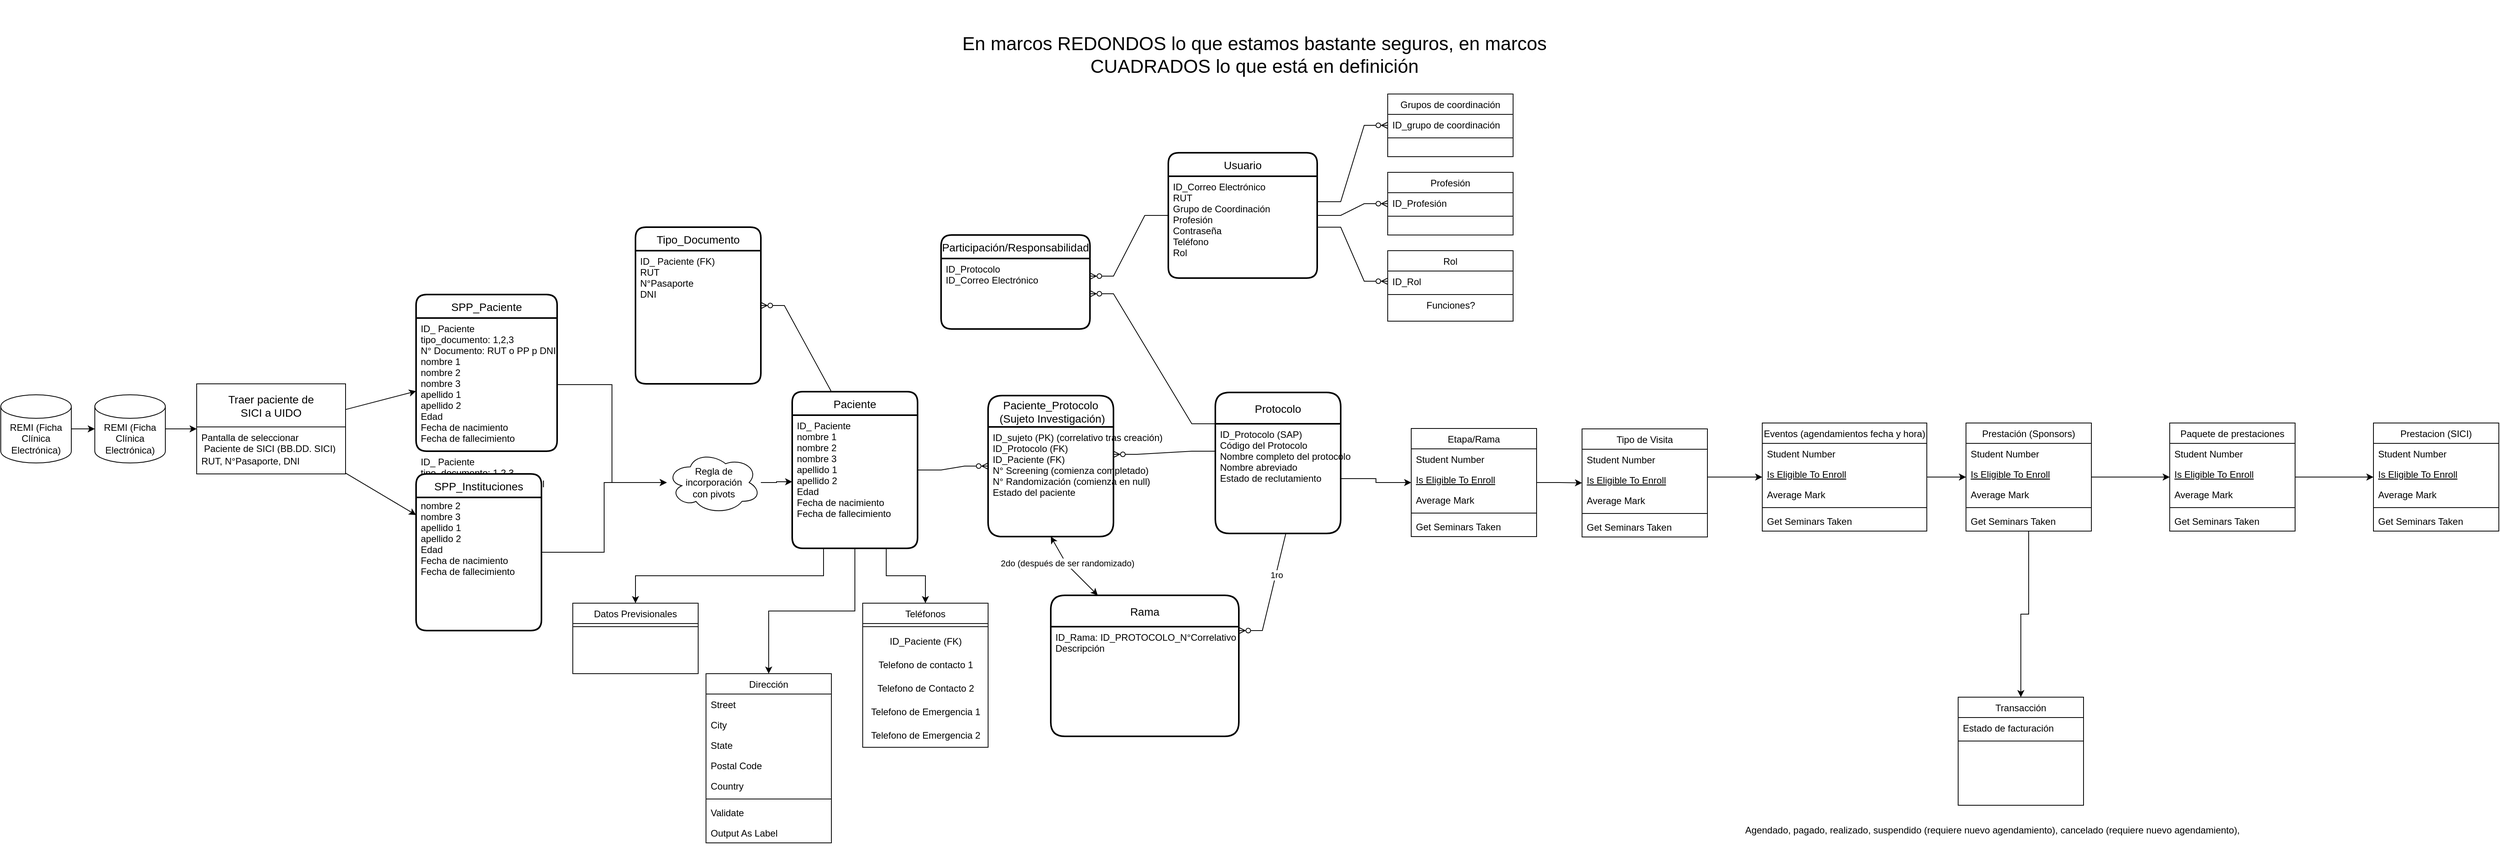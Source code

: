 <mxfile version="20.4.0" type="github">
  <diagram id="C5RBs43oDa-KdzZeNtuy" name="Modelo de datos">
    <mxGraphModel dx="2543" dy="1546" grid="1" gridSize="10" guides="1" tooltips="1" connect="1" arrows="1" fold="1" page="1" pageScale="1" pageWidth="827" pageHeight="1169" math="0" shadow="0">
      <root>
        <mxCell id="WIyWlLk6GJQsqaUBKTNV-0" />
        <mxCell id="WIyWlLk6GJQsqaUBKTNV-1" parent="WIyWlLk6GJQsqaUBKTNV-0" />
        <mxCell id="o2q1ifa4VH7G2egXARDQ-42" style="edgeStyle=orthogonalEdgeStyle;rounded=0;orthogonalLoop=1;jettySize=auto;html=1;exitX=1;exitY=0.5;exitDx=0;exitDy=0;" parent="WIyWlLk6GJQsqaUBKTNV-1" source="6zTSTTlQzJXJBrJj9n_g-30" target="z5YawjzfUHT3OrqKKdno-17" edge="1">
          <mxGeometry relative="1" as="geometry">
            <mxPoint x="850.0" y="588" as="sourcePoint" />
          </mxGeometry>
        </mxCell>
        <mxCell id="o2q1ifa4VH7G2egXARDQ-59" value="" style="edgeStyle=orthogonalEdgeStyle;rounded=0;orthogonalLoop=1;jettySize=auto;html=1;" parent="WIyWlLk6GJQsqaUBKTNV-1" source="zkfFHV4jXpPFQw0GAbJ--6" target="z5YawjzfUHT3OrqKKdno-11" edge="1">
          <mxGeometry relative="1" as="geometry" />
        </mxCell>
        <mxCell id="zkfFHV4jXpPFQw0GAbJ--6" value="Paquete de prestaciones" style="swimlane;fontStyle=0;align=center;verticalAlign=top;childLayout=stackLayout;horizontal=1;startSize=26;horizontalStack=0;resizeParent=1;resizeLast=0;collapsible=1;marginBottom=0;rounded=0;shadow=0;strokeWidth=1;" parent="WIyWlLk6GJQsqaUBKTNV-1" vertex="1">
          <mxGeometry x="1648" y="530" width="160" height="138" as="geometry">
            <mxRectangle x="130" y="380" width="160" height="26" as="alternateBounds" />
          </mxGeometry>
        </mxCell>
        <mxCell id="zkfFHV4jXpPFQw0GAbJ--7" value="Student Number" style="text;align=left;verticalAlign=top;spacingLeft=4;spacingRight=4;overflow=hidden;rotatable=0;points=[[0,0.5],[1,0.5]];portConstraint=eastwest;" parent="zkfFHV4jXpPFQw0GAbJ--6" vertex="1">
          <mxGeometry y="26" width="160" height="26" as="geometry" />
        </mxCell>
        <mxCell id="zkfFHV4jXpPFQw0GAbJ--10" value="Is Eligible To Enroll" style="text;align=left;verticalAlign=top;spacingLeft=4;spacingRight=4;overflow=hidden;rotatable=0;points=[[0,0.5],[1,0.5]];portConstraint=eastwest;fontStyle=4" parent="zkfFHV4jXpPFQw0GAbJ--6" vertex="1">
          <mxGeometry y="52" width="160" height="26" as="geometry" />
        </mxCell>
        <mxCell id="zkfFHV4jXpPFQw0GAbJ--8" value="Average Mark" style="text;align=left;verticalAlign=top;spacingLeft=4;spacingRight=4;overflow=hidden;rotatable=0;points=[[0,0.5],[1,0.5]];portConstraint=eastwest;rounded=0;shadow=0;html=0;" parent="zkfFHV4jXpPFQw0GAbJ--6" vertex="1">
          <mxGeometry y="78" width="160" height="26" as="geometry" />
        </mxCell>
        <mxCell id="zkfFHV4jXpPFQw0GAbJ--9" value="" style="line;html=1;strokeWidth=1;align=left;verticalAlign=middle;spacingTop=-1;spacingLeft=3;spacingRight=3;rotatable=0;labelPosition=right;points=[];portConstraint=eastwest;" parent="zkfFHV4jXpPFQw0GAbJ--6" vertex="1">
          <mxGeometry y="104" width="160" height="8" as="geometry" />
        </mxCell>
        <mxCell id="zkfFHV4jXpPFQw0GAbJ--11" value="Get Seminars Taken" style="text;align=left;verticalAlign=top;spacingLeft=4;spacingRight=4;overflow=hidden;rotatable=0;points=[[0,0.5],[1,0.5]];portConstraint=eastwest;" parent="zkfFHV4jXpPFQw0GAbJ--6" vertex="1">
          <mxGeometry y="112" width="160" height="26" as="geometry" />
        </mxCell>
        <mxCell id="zkfFHV4jXpPFQw0GAbJ--17" value="Dirección" style="swimlane;fontStyle=0;align=center;verticalAlign=top;childLayout=stackLayout;horizontal=1;startSize=26;horizontalStack=0;resizeParent=1;resizeLast=0;collapsible=1;marginBottom=0;rounded=0;shadow=0;strokeWidth=1;" parent="WIyWlLk6GJQsqaUBKTNV-1" vertex="1">
          <mxGeometry x="-220" y="850" width="160" height="216" as="geometry">
            <mxRectangle x="550" y="140" width="160" height="26" as="alternateBounds" />
          </mxGeometry>
        </mxCell>
        <mxCell id="zkfFHV4jXpPFQw0GAbJ--18" value="Street" style="text;align=left;verticalAlign=top;spacingLeft=4;spacingRight=4;overflow=hidden;rotatable=0;points=[[0,0.5],[1,0.5]];portConstraint=eastwest;" parent="zkfFHV4jXpPFQw0GAbJ--17" vertex="1">
          <mxGeometry y="26" width="160" height="26" as="geometry" />
        </mxCell>
        <mxCell id="zkfFHV4jXpPFQw0GAbJ--19" value="City" style="text;align=left;verticalAlign=top;spacingLeft=4;spacingRight=4;overflow=hidden;rotatable=0;points=[[0,0.5],[1,0.5]];portConstraint=eastwest;rounded=0;shadow=0;html=0;" parent="zkfFHV4jXpPFQw0GAbJ--17" vertex="1">
          <mxGeometry y="52" width="160" height="26" as="geometry" />
        </mxCell>
        <mxCell id="zkfFHV4jXpPFQw0GAbJ--20" value="State" style="text;align=left;verticalAlign=top;spacingLeft=4;spacingRight=4;overflow=hidden;rotatable=0;points=[[0,0.5],[1,0.5]];portConstraint=eastwest;rounded=0;shadow=0;html=0;" parent="zkfFHV4jXpPFQw0GAbJ--17" vertex="1">
          <mxGeometry y="78" width="160" height="26" as="geometry" />
        </mxCell>
        <mxCell id="zkfFHV4jXpPFQw0GAbJ--21" value="Postal Code" style="text;align=left;verticalAlign=top;spacingLeft=4;spacingRight=4;overflow=hidden;rotatable=0;points=[[0,0.5],[1,0.5]];portConstraint=eastwest;rounded=0;shadow=0;html=0;" parent="zkfFHV4jXpPFQw0GAbJ--17" vertex="1">
          <mxGeometry y="104" width="160" height="26" as="geometry" />
        </mxCell>
        <mxCell id="zkfFHV4jXpPFQw0GAbJ--22" value="Country" style="text;align=left;verticalAlign=top;spacingLeft=4;spacingRight=4;overflow=hidden;rotatable=0;points=[[0,0.5],[1,0.5]];portConstraint=eastwest;rounded=0;shadow=0;html=0;" parent="zkfFHV4jXpPFQw0GAbJ--17" vertex="1">
          <mxGeometry y="130" width="160" height="26" as="geometry" />
        </mxCell>
        <mxCell id="zkfFHV4jXpPFQw0GAbJ--23" value="" style="line;html=1;strokeWidth=1;align=left;verticalAlign=middle;spacingTop=-1;spacingLeft=3;spacingRight=3;rotatable=0;labelPosition=right;points=[];portConstraint=eastwest;" parent="zkfFHV4jXpPFQw0GAbJ--17" vertex="1">
          <mxGeometry y="156" width="160" height="8" as="geometry" />
        </mxCell>
        <mxCell id="zkfFHV4jXpPFQw0GAbJ--24" value="Validate" style="text;align=left;verticalAlign=top;spacingLeft=4;spacingRight=4;overflow=hidden;rotatable=0;points=[[0,0.5],[1,0.5]];portConstraint=eastwest;" parent="zkfFHV4jXpPFQw0GAbJ--17" vertex="1">
          <mxGeometry y="164" width="160" height="26" as="geometry" />
        </mxCell>
        <mxCell id="zkfFHV4jXpPFQw0GAbJ--25" value="Output As Label" style="text;align=left;verticalAlign=top;spacingLeft=4;spacingRight=4;overflow=hidden;rotatable=0;points=[[0,0.5],[1,0.5]];portConstraint=eastwest;" parent="zkfFHV4jXpPFQw0GAbJ--17" vertex="1">
          <mxGeometry y="190" width="160" height="26" as="geometry" />
        </mxCell>
        <mxCell id="z5YawjzfUHT3OrqKKdno-11" value="Prestacion (SICI)" style="swimlane;fontStyle=0;align=center;verticalAlign=top;childLayout=stackLayout;horizontal=1;startSize=26;horizontalStack=0;resizeParent=1;resizeLast=0;collapsible=1;marginBottom=0;rounded=0;shadow=0;strokeWidth=1;" parent="WIyWlLk6GJQsqaUBKTNV-1" vertex="1">
          <mxGeometry x="1908" y="530" width="160" height="138" as="geometry">
            <mxRectangle x="130" y="380" width="160" height="26" as="alternateBounds" />
          </mxGeometry>
        </mxCell>
        <mxCell id="z5YawjzfUHT3OrqKKdno-12" value="Student Number" style="text;align=left;verticalAlign=top;spacingLeft=4;spacingRight=4;overflow=hidden;rotatable=0;points=[[0,0.5],[1,0.5]];portConstraint=eastwest;" parent="z5YawjzfUHT3OrqKKdno-11" vertex="1">
          <mxGeometry y="26" width="160" height="26" as="geometry" />
        </mxCell>
        <mxCell id="z5YawjzfUHT3OrqKKdno-13" value="Is Eligible To Enroll" style="text;align=left;verticalAlign=top;spacingLeft=4;spacingRight=4;overflow=hidden;rotatable=0;points=[[0,0.5],[1,0.5]];portConstraint=eastwest;fontStyle=4" parent="z5YawjzfUHT3OrqKKdno-11" vertex="1">
          <mxGeometry y="52" width="160" height="26" as="geometry" />
        </mxCell>
        <mxCell id="z5YawjzfUHT3OrqKKdno-14" value="Average Mark" style="text;align=left;verticalAlign=top;spacingLeft=4;spacingRight=4;overflow=hidden;rotatable=0;points=[[0,0.5],[1,0.5]];portConstraint=eastwest;rounded=0;shadow=0;html=0;" parent="z5YawjzfUHT3OrqKKdno-11" vertex="1">
          <mxGeometry y="78" width="160" height="26" as="geometry" />
        </mxCell>
        <mxCell id="z5YawjzfUHT3OrqKKdno-15" value="" style="line;html=1;strokeWidth=1;align=left;verticalAlign=middle;spacingTop=-1;spacingLeft=3;spacingRight=3;rotatable=0;labelPosition=right;points=[];portConstraint=eastwest;" parent="z5YawjzfUHT3OrqKKdno-11" vertex="1">
          <mxGeometry y="104" width="160" height="8" as="geometry" />
        </mxCell>
        <mxCell id="z5YawjzfUHT3OrqKKdno-16" value="Get Seminars Taken" style="text;align=left;verticalAlign=top;spacingLeft=4;spacingRight=4;overflow=hidden;rotatable=0;points=[[0,0.5],[1,0.5]];portConstraint=eastwest;" parent="z5YawjzfUHT3OrqKKdno-11" vertex="1">
          <mxGeometry y="112" width="160" height="26" as="geometry" />
        </mxCell>
        <mxCell id="o2q1ifa4VH7G2egXARDQ-8" value="" style="edgeStyle=orthogonalEdgeStyle;rounded=0;orthogonalLoop=1;jettySize=auto;html=1;" parent="WIyWlLk6GJQsqaUBKTNV-1" source="z5YawjzfUHT3OrqKKdno-17" target="o2q1ifa4VH7G2egXARDQ-2" edge="1">
          <mxGeometry relative="1" as="geometry" />
        </mxCell>
        <mxCell id="z5YawjzfUHT3OrqKKdno-17" value="Etapa/Rama" style="swimlane;fontStyle=0;align=center;verticalAlign=top;childLayout=stackLayout;horizontal=1;startSize=26;horizontalStack=0;resizeParent=1;resizeLast=0;collapsible=1;marginBottom=0;rounded=0;shadow=0;strokeWidth=1;" parent="WIyWlLk6GJQsqaUBKTNV-1" vertex="1">
          <mxGeometry x="680" y="537" width="160" height="138" as="geometry">
            <mxRectangle x="130" y="380" width="160" height="26" as="alternateBounds" />
          </mxGeometry>
        </mxCell>
        <mxCell id="z5YawjzfUHT3OrqKKdno-18" value="Student Number" style="text;align=left;verticalAlign=top;spacingLeft=4;spacingRight=4;overflow=hidden;rotatable=0;points=[[0,0.5],[1,0.5]];portConstraint=eastwest;" parent="z5YawjzfUHT3OrqKKdno-17" vertex="1">
          <mxGeometry y="26" width="160" height="26" as="geometry" />
        </mxCell>
        <mxCell id="z5YawjzfUHT3OrqKKdno-19" value="Is Eligible To Enroll" style="text;align=left;verticalAlign=top;spacingLeft=4;spacingRight=4;overflow=hidden;rotatable=0;points=[[0,0.5],[1,0.5]];portConstraint=eastwest;fontStyle=4" parent="z5YawjzfUHT3OrqKKdno-17" vertex="1">
          <mxGeometry y="52" width="160" height="26" as="geometry" />
        </mxCell>
        <mxCell id="z5YawjzfUHT3OrqKKdno-20" value="Average Mark" style="text;align=left;verticalAlign=top;spacingLeft=4;spacingRight=4;overflow=hidden;rotatable=0;points=[[0,0.5],[1,0.5]];portConstraint=eastwest;rounded=0;shadow=0;html=0;" parent="z5YawjzfUHT3OrqKKdno-17" vertex="1">
          <mxGeometry y="78" width="160" height="26" as="geometry" />
        </mxCell>
        <mxCell id="z5YawjzfUHT3OrqKKdno-21" value="" style="line;html=1;strokeWidth=1;align=left;verticalAlign=middle;spacingTop=-1;spacingLeft=3;spacingRight=3;rotatable=0;labelPosition=right;points=[];portConstraint=eastwest;" parent="z5YawjzfUHT3OrqKKdno-17" vertex="1">
          <mxGeometry y="104" width="160" height="8" as="geometry" />
        </mxCell>
        <mxCell id="z5YawjzfUHT3OrqKKdno-22" value="Get Seminars Taken" style="text;align=left;verticalAlign=top;spacingLeft=4;spacingRight=4;overflow=hidden;rotatable=0;points=[[0,0.5],[1,0.5]];portConstraint=eastwest;" parent="z5YawjzfUHT3OrqKKdno-17" vertex="1">
          <mxGeometry y="112" width="160" height="26" as="geometry" />
        </mxCell>
        <mxCell id="o2q1ifa4VH7G2egXARDQ-2" value="Tipo de Visita" style="swimlane;fontStyle=0;align=center;verticalAlign=top;childLayout=stackLayout;horizontal=1;startSize=26;horizontalStack=0;resizeParent=1;resizeLast=0;collapsible=1;marginBottom=0;rounded=0;shadow=0;strokeWidth=1;" parent="WIyWlLk6GJQsqaUBKTNV-1" vertex="1">
          <mxGeometry x="898" y="537.5" width="160" height="138" as="geometry">
            <mxRectangle x="130" y="380" width="160" height="26" as="alternateBounds" />
          </mxGeometry>
        </mxCell>
        <mxCell id="o2q1ifa4VH7G2egXARDQ-3" value="Student Number" style="text;align=left;verticalAlign=top;spacingLeft=4;spacingRight=4;overflow=hidden;rotatable=0;points=[[0,0.5],[1,0.5]];portConstraint=eastwest;" parent="o2q1ifa4VH7G2egXARDQ-2" vertex="1">
          <mxGeometry y="26" width="160" height="26" as="geometry" />
        </mxCell>
        <mxCell id="o2q1ifa4VH7G2egXARDQ-4" value="Is Eligible To Enroll" style="text;align=left;verticalAlign=top;spacingLeft=4;spacingRight=4;overflow=hidden;rotatable=0;points=[[0,0.5],[1,0.5]];portConstraint=eastwest;fontStyle=4" parent="o2q1ifa4VH7G2egXARDQ-2" vertex="1">
          <mxGeometry y="52" width="160" height="26" as="geometry" />
        </mxCell>
        <mxCell id="o2q1ifa4VH7G2egXARDQ-5" value="Average Mark" style="text;align=left;verticalAlign=top;spacingLeft=4;spacingRight=4;overflow=hidden;rotatable=0;points=[[0,0.5],[1,0.5]];portConstraint=eastwest;rounded=0;shadow=0;html=0;" parent="o2q1ifa4VH7G2egXARDQ-2" vertex="1">
          <mxGeometry y="78" width="160" height="26" as="geometry" />
        </mxCell>
        <mxCell id="o2q1ifa4VH7G2egXARDQ-6" value="" style="line;html=1;strokeWidth=1;align=left;verticalAlign=middle;spacingTop=-1;spacingLeft=3;spacingRight=3;rotatable=0;labelPosition=right;points=[];portConstraint=eastwest;" parent="o2q1ifa4VH7G2egXARDQ-2" vertex="1">
          <mxGeometry y="104" width="160" height="8" as="geometry" />
        </mxCell>
        <mxCell id="o2q1ifa4VH7G2egXARDQ-7" value="Get Seminars Taken" style="text;align=left;verticalAlign=top;spacingLeft=4;spacingRight=4;overflow=hidden;rotatable=0;points=[[0,0.5],[1,0.5]];portConstraint=eastwest;" parent="o2q1ifa4VH7G2egXARDQ-2" vertex="1">
          <mxGeometry y="112" width="160" height="26" as="geometry" />
        </mxCell>
        <mxCell id="o2q1ifa4VH7G2egXARDQ-58" value="" style="edgeStyle=orthogonalEdgeStyle;rounded=0;orthogonalLoop=1;jettySize=auto;html=1;" parent="WIyWlLk6GJQsqaUBKTNV-1" source="o2q1ifa4VH7G2egXARDQ-9" target="zkfFHV4jXpPFQw0GAbJ--6" edge="1">
          <mxGeometry relative="1" as="geometry" />
        </mxCell>
        <mxCell id="o2q1ifa4VH7G2egXARDQ-9" value="Prestación (Sponsors)" style="swimlane;fontStyle=0;align=center;verticalAlign=top;childLayout=stackLayout;horizontal=1;startSize=26;horizontalStack=0;resizeParent=1;resizeLast=0;collapsible=1;marginBottom=0;rounded=0;shadow=0;strokeWidth=1;" parent="WIyWlLk6GJQsqaUBKTNV-1" vertex="1">
          <mxGeometry x="1388" y="530" width="160" height="138" as="geometry">
            <mxRectangle x="130" y="380" width="160" height="26" as="alternateBounds" />
          </mxGeometry>
        </mxCell>
        <mxCell id="o2q1ifa4VH7G2egXARDQ-10" value="Student Number" style="text;align=left;verticalAlign=top;spacingLeft=4;spacingRight=4;overflow=hidden;rotatable=0;points=[[0,0.5],[1,0.5]];portConstraint=eastwest;" parent="o2q1ifa4VH7G2egXARDQ-9" vertex="1">
          <mxGeometry y="26" width="160" height="26" as="geometry" />
        </mxCell>
        <mxCell id="o2q1ifa4VH7G2egXARDQ-11" value="Is Eligible To Enroll" style="text;align=left;verticalAlign=top;spacingLeft=4;spacingRight=4;overflow=hidden;rotatable=0;points=[[0,0.5],[1,0.5]];portConstraint=eastwest;fontStyle=4" parent="o2q1ifa4VH7G2egXARDQ-9" vertex="1">
          <mxGeometry y="52" width="160" height="26" as="geometry" />
        </mxCell>
        <mxCell id="o2q1ifa4VH7G2egXARDQ-12" value="Average Mark" style="text;align=left;verticalAlign=top;spacingLeft=4;spacingRight=4;overflow=hidden;rotatable=0;points=[[0,0.5],[1,0.5]];portConstraint=eastwest;rounded=0;shadow=0;html=0;" parent="o2q1ifa4VH7G2egXARDQ-9" vertex="1">
          <mxGeometry y="78" width="160" height="26" as="geometry" />
        </mxCell>
        <mxCell id="o2q1ifa4VH7G2egXARDQ-13" value="" style="line;html=1;strokeWidth=1;align=left;verticalAlign=middle;spacingTop=-1;spacingLeft=3;spacingRight=3;rotatable=0;labelPosition=right;points=[];portConstraint=eastwest;" parent="o2q1ifa4VH7G2egXARDQ-9" vertex="1">
          <mxGeometry y="104" width="160" height="8" as="geometry" />
        </mxCell>
        <mxCell id="o2q1ifa4VH7G2egXARDQ-14" value="Get Seminars Taken" style="text;align=left;verticalAlign=top;spacingLeft=4;spacingRight=4;overflow=hidden;rotatable=0;points=[[0,0.5],[1,0.5]];portConstraint=eastwest;" parent="o2q1ifa4VH7G2egXARDQ-9" vertex="1">
          <mxGeometry y="112" width="160" height="26" as="geometry" />
        </mxCell>
        <mxCell id="o2q1ifa4VH7G2egXARDQ-44" value="Transacción" style="swimlane;fontStyle=0;align=center;verticalAlign=top;childLayout=stackLayout;horizontal=1;startSize=26;horizontalStack=0;resizeParent=1;resizeLast=0;collapsible=1;marginBottom=0;rounded=0;shadow=0;strokeWidth=1;" parent="WIyWlLk6GJQsqaUBKTNV-1" vertex="1">
          <mxGeometry x="1378" y="880" width="160" height="138" as="geometry">
            <mxRectangle x="130" y="380" width="160" height="26" as="alternateBounds" />
          </mxGeometry>
        </mxCell>
        <mxCell id="o2q1ifa4VH7G2egXARDQ-45" value="Estado de facturación" style="text;align=left;verticalAlign=top;spacingLeft=4;spacingRight=4;overflow=hidden;rotatable=0;points=[[0,0.5],[1,0.5]];portConstraint=eastwest;" parent="o2q1ifa4VH7G2egXARDQ-44" vertex="1">
          <mxGeometry y="26" width="160" height="26" as="geometry" />
        </mxCell>
        <mxCell id="o2q1ifa4VH7G2egXARDQ-48" value="" style="line;html=1;strokeWidth=1;align=left;verticalAlign=middle;spacingTop=-1;spacingLeft=3;spacingRight=3;rotatable=0;labelPosition=right;points=[];portConstraint=eastwest;" parent="o2q1ifa4VH7G2egXARDQ-44" vertex="1">
          <mxGeometry y="52" width="160" height="8" as="geometry" />
        </mxCell>
        <mxCell id="o2q1ifa4VH7G2egXARDQ-54" value="Agendado, pagado, realizado, suspendido (requiere nuevo agendamiento), cancelado (requiere nuevo agendamiento),&amp;nbsp;" style="text;html=1;align=center;verticalAlign=middle;resizable=0;points=[];autosize=1;strokeColor=none;fillColor=none;" parent="WIyWlLk6GJQsqaUBKTNV-1" vertex="1">
          <mxGeometry x="1098" y="1040" width="650" height="20" as="geometry" />
        </mxCell>
        <mxCell id="o2q1ifa4VH7G2egXARDQ-69" value="Grupos de coordinación&#xa;" style="swimlane;fontStyle=0;align=center;verticalAlign=top;childLayout=stackLayout;horizontal=1;startSize=26;horizontalStack=0;resizeParent=1;resizeLast=0;collapsible=1;marginBottom=0;rounded=0;shadow=0;strokeWidth=1;" parent="WIyWlLk6GJQsqaUBKTNV-1" vertex="1">
          <mxGeometry x="650" y="110" width="160" height="80" as="geometry">
            <mxRectangle x="340" y="380" width="170" height="26" as="alternateBounds" />
          </mxGeometry>
        </mxCell>
        <mxCell id="o2q1ifa4VH7G2egXARDQ-70" value="ID_grupo de coordinación" style="text;align=left;verticalAlign=top;spacingLeft=4;spacingRight=4;overflow=hidden;rotatable=0;points=[[0,0.5],[1,0.5]];portConstraint=eastwest;" parent="o2q1ifa4VH7G2egXARDQ-69" vertex="1">
          <mxGeometry y="26" width="160" height="26" as="geometry" />
        </mxCell>
        <mxCell id="o2q1ifa4VH7G2egXARDQ-77" value="" style="line;html=1;strokeWidth=1;align=left;verticalAlign=middle;spacingTop=-1;spacingLeft=3;spacingRight=3;rotatable=0;labelPosition=right;points=[];portConstraint=eastwest;" parent="o2q1ifa4VH7G2egXARDQ-69" vertex="1">
          <mxGeometry y="52" width="160" height="8" as="geometry" />
        </mxCell>
        <mxCell id="o2q1ifa4VH7G2egXARDQ-78" value="Profesión" style="swimlane;fontStyle=0;align=center;verticalAlign=top;childLayout=stackLayout;horizontal=1;startSize=26;horizontalStack=0;resizeParent=1;resizeLast=0;collapsible=1;marginBottom=0;rounded=0;shadow=0;strokeWidth=1;" parent="WIyWlLk6GJQsqaUBKTNV-1" vertex="1">
          <mxGeometry x="650" y="210" width="160" height="80" as="geometry">
            <mxRectangle x="340" y="380" width="170" height="26" as="alternateBounds" />
          </mxGeometry>
        </mxCell>
        <mxCell id="o2q1ifa4VH7G2egXARDQ-79" value="ID_Profesión" style="text;align=left;verticalAlign=top;spacingLeft=4;spacingRight=4;overflow=hidden;rotatable=0;points=[[0,0.5],[1,0.5]];portConstraint=eastwest;" parent="o2q1ifa4VH7G2egXARDQ-78" vertex="1">
          <mxGeometry y="26" width="160" height="26" as="geometry" />
        </mxCell>
        <mxCell id="o2q1ifa4VH7G2egXARDQ-80" value="" style="line;html=1;strokeWidth=1;align=left;verticalAlign=middle;spacingTop=-1;spacingLeft=3;spacingRight=3;rotatable=0;labelPosition=right;points=[];portConstraint=eastwest;" parent="o2q1ifa4VH7G2egXARDQ-78" vertex="1">
          <mxGeometry y="52" width="160" height="8" as="geometry" />
        </mxCell>
        <mxCell id="o2q1ifa4VH7G2egXARDQ-81" value="Rol" style="swimlane;fontStyle=0;align=center;verticalAlign=top;childLayout=stackLayout;horizontal=1;startSize=26;horizontalStack=0;resizeParent=1;resizeLast=0;collapsible=1;marginBottom=0;rounded=0;shadow=0;strokeWidth=1;" parent="WIyWlLk6GJQsqaUBKTNV-1" vertex="1">
          <mxGeometry x="650" y="310" width="160" height="90" as="geometry">
            <mxRectangle x="340" y="380" width="170" height="26" as="alternateBounds" />
          </mxGeometry>
        </mxCell>
        <mxCell id="o2q1ifa4VH7G2egXARDQ-82" value="ID_Rol" style="text;align=left;verticalAlign=top;spacingLeft=4;spacingRight=4;overflow=hidden;rotatable=0;points=[[0,0.5],[1,0.5]];portConstraint=eastwest;" parent="o2q1ifa4VH7G2egXARDQ-81" vertex="1">
          <mxGeometry y="26" width="160" height="26" as="geometry" />
        </mxCell>
        <mxCell id="o2q1ifa4VH7G2egXARDQ-83" value="" style="line;html=1;strokeWidth=1;align=left;verticalAlign=middle;spacingTop=-1;spacingLeft=3;spacingRight=3;rotatable=0;labelPosition=right;points=[];portConstraint=eastwest;" parent="o2q1ifa4VH7G2egXARDQ-81" vertex="1">
          <mxGeometry y="52" width="160" height="8" as="geometry" />
        </mxCell>
        <mxCell id="o2q1ifa4VH7G2egXARDQ-98" value="Funciones?" style="text;html=1;align=center;verticalAlign=middle;resizable=0;points=[];autosize=1;strokeColor=none;fillColor=none;" parent="o2q1ifa4VH7G2egXARDQ-81" vertex="1">
          <mxGeometry y="60" width="160" height="20" as="geometry" />
        </mxCell>
        <mxCell id="o2q1ifa4VH7G2egXARDQ-86" value="" style="edgeStyle=entityRelationEdgeStyle;fontSize=12;html=1;endArrow=ERzeroToMany;endFill=1;rounded=0;exitX=1;exitY=0.25;exitDx=0;exitDy=0;" parent="WIyWlLk6GJQsqaUBKTNV-1" source="6zTSTTlQzJXJBrJj9n_g-22" target="o2q1ifa4VH7G2egXARDQ-69" edge="1">
          <mxGeometry width="100" height="100" relative="1" as="geometry">
            <mxPoint x="560" y="258" as="sourcePoint" />
            <mxPoint x="630" y="200" as="targetPoint" />
          </mxGeometry>
        </mxCell>
        <mxCell id="o2q1ifa4VH7G2egXARDQ-87" value="" style="edgeStyle=entityRelationEdgeStyle;fontSize=12;html=1;endArrow=ERzeroToMany;endFill=1;rounded=0;" parent="WIyWlLk6GJQsqaUBKTNV-1" source="6zTSTTlQzJXJBrJj9n_g-21" target="o2q1ifa4VH7G2egXARDQ-78" edge="1">
          <mxGeometry width="100" height="100" relative="1" as="geometry">
            <mxPoint x="590" y="170" as="sourcePoint" />
            <mxPoint x="320" y="210" as="targetPoint" />
          </mxGeometry>
        </mxCell>
        <mxCell id="o2q1ifa4VH7G2egXARDQ-88" value="" style="edgeStyle=entityRelationEdgeStyle;fontSize=12;html=1;endArrow=ERzeroToMany;endFill=1;rounded=0;entryX=0;entryY=0.5;entryDx=0;entryDy=0;exitX=1;exitY=0.5;exitDx=0;exitDy=0;" parent="WIyWlLk6GJQsqaUBKTNV-1" source="6zTSTTlQzJXJBrJj9n_g-22" target="o2q1ifa4VH7G2egXARDQ-82" edge="1">
          <mxGeometry width="100" height="100" relative="1" as="geometry">
            <mxPoint x="560" y="258" as="sourcePoint" />
            <mxPoint x="320" y="320" as="targetPoint" />
          </mxGeometry>
        </mxCell>
        <mxCell id="o2q1ifa4VH7G2egXARDQ-99" value="Participación/Responsabilidad" style="swimlane;childLayout=stackLayout;horizontal=1;startSize=30;horizontalStack=0;rounded=1;fontSize=14;fontStyle=0;strokeWidth=2;resizeParent=0;resizeLast=1;shadow=0;dashed=0;align=center;" parent="WIyWlLk6GJQsqaUBKTNV-1" vertex="1">
          <mxGeometry x="80" y="290" width="190" height="120" as="geometry" />
        </mxCell>
        <mxCell id="o2q1ifa4VH7G2egXARDQ-100" value="ID_Protocolo&#xa;ID_Correo Electrónico" style="align=left;strokeColor=none;fillColor=none;spacingLeft=4;fontSize=12;verticalAlign=top;resizable=0;rotatable=0;part=1;" parent="o2q1ifa4VH7G2egXARDQ-99" vertex="1">
          <mxGeometry y="30" width="190" height="90" as="geometry" />
        </mxCell>
        <mxCell id="o2q1ifa4VH7G2egXARDQ-101" value="" style="edgeStyle=entityRelationEdgeStyle;fontSize=12;html=1;endArrow=ERzeroToMany;endFill=1;rounded=0;entryX=1;entryY=0.25;entryDx=0;entryDy=0;" parent="WIyWlLk6GJQsqaUBKTNV-1" source="6zTSTTlQzJXJBrJj9n_g-21" target="o2q1ifa4VH7G2egXARDQ-100" edge="1">
          <mxGeometry width="100" height="100" relative="1" as="geometry">
            <mxPoint x="450" y="286" as="sourcePoint" />
            <mxPoint x="190" y="370" as="targetPoint" />
          </mxGeometry>
        </mxCell>
        <mxCell id="6zTSTTlQzJXJBrJj9n_g-49" value="" style="edgeStyle=orthogonalEdgeStyle;rounded=0;orthogonalLoop=1;jettySize=auto;html=1;fontSize=24;" parent="WIyWlLk6GJQsqaUBKTNV-1" source="OjmSdSg9R2nAoR8jusWb-0" target="o2q1ifa4VH7G2egXARDQ-9" edge="1">
          <mxGeometry relative="1" as="geometry" />
        </mxCell>
        <mxCell id="OjmSdSg9R2nAoR8jusWb-0" value="Eventos (agendamientos fecha y hora)" style="swimlane;fontStyle=0;align=center;verticalAlign=top;childLayout=stackLayout;horizontal=1;startSize=26;horizontalStack=0;resizeParent=1;resizeLast=0;collapsible=1;marginBottom=0;rounded=0;shadow=0;strokeWidth=1;hachureGap=4;" parent="WIyWlLk6GJQsqaUBKTNV-1" vertex="1">
          <mxGeometry x="1128" y="530" width="210" height="138" as="geometry">
            <mxRectangle x="130" y="380" width="160" height="26" as="alternateBounds" />
          </mxGeometry>
        </mxCell>
        <mxCell id="OjmSdSg9R2nAoR8jusWb-1" value="Student Number" style="text;align=left;verticalAlign=top;spacingLeft=4;spacingRight=4;overflow=hidden;rotatable=0;points=[[0,0.5],[1,0.5]];portConstraint=eastwest;" parent="OjmSdSg9R2nAoR8jusWb-0" vertex="1">
          <mxGeometry y="26" width="210" height="26" as="geometry" />
        </mxCell>
        <mxCell id="OjmSdSg9R2nAoR8jusWb-2" value="Is Eligible To Enroll" style="text;align=left;verticalAlign=top;spacingLeft=4;spacingRight=4;overflow=hidden;rotatable=0;points=[[0,0.5],[1,0.5]];portConstraint=eastwest;fontStyle=4" parent="OjmSdSg9R2nAoR8jusWb-0" vertex="1">
          <mxGeometry y="52" width="210" height="26" as="geometry" />
        </mxCell>
        <mxCell id="OjmSdSg9R2nAoR8jusWb-3" value="Average Mark" style="text;align=left;verticalAlign=top;spacingLeft=4;spacingRight=4;overflow=hidden;rotatable=0;points=[[0,0.5],[1,0.5]];portConstraint=eastwest;rounded=0;shadow=0;html=0;" parent="OjmSdSg9R2nAoR8jusWb-0" vertex="1">
          <mxGeometry y="78" width="210" height="26" as="geometry" />
        </mxCell>
        <mxCell id="OjmSdSg9R2nAoR8jusWb-4" value="" style="line;html=1;strokeWidth=1;align=left;verticalAlign=middle;spacingTop=-1;spacingLeft=3;spacingRight=3;rotatable=0;labelPosition=right;points=[];portConstraint=eastwest;" parent="OjmSdSg9R2nAoR8jusWb-0" vertex="1">
          <mxGeometry y="104" width="210" height="8" as="geometry" />
        </mxCell>
        <mxCell id="OjmSdSg9R2nAoR8jusWb-5" value="Get Seminars Taken" style="text;align=left;verticalAlign=top;spacingLeft=4;spacingRight=4;overflow=hidden;rotatable=0;points=[[0,0.5],[1,0.5]];portConstraint=eastwest;" parent="OjmSdSg9R2nAoR8jusWb-0" vertex="1">
          <mxGeometry y="112" width="210" height="26" as="geometry" />
        </mxCell>
        <mxCell id="6zTSTTlQzJXJBrJj9n_g-6" value="" style="edgeStyle=entityRelationEdgeStyle;fontSize=12;html=1;endArrow=ERzeroToMany;endFill=1;rounded=0;entryX=1;entryY=0.5;entryDx=0;entryDy=0;exitX=0;exitY=0;exitDx=0;exitDy=0;" parent="WIyWlLk6GJQsqaUBKTNV-1" source="6zTSTTlQzJXJBrJj9n_g-30" target="o2q1ifa4VH7G2egXARDQ-100" edge="1">
          <mxGeometry width="100" height="100" relative="1" as="geometry">
            <mxPoint x="690.0" y="532" as="sourcePoint" />
            <mxPoint x="320" y="400" as="targetPoint" />
          </mxGeometry>
        </mxCell>
        <mxCell id="6zTSTTlQzJXJBrJj9n_g-8" value="Paciente" style="swimlane;childLayout=stackLayout;horizontal=1;startSize=30;horizontalStack=0;rounded=1;fontSize=14;fontStyle=0;strokeWidth=2;resizeParent=0;resizeLast=1;shadow=0;dashed=0;align=center;" parent="WIyWlLk6GJQsqaUBKTNV-1" vertex="1">
          <mxGeometry x="-110" y="490" width="160" height="200" as="geometry" />
        </mxCell>
        <mxCell id="6zTSTTlQzJXJBrJj9n_g-9" value="ID_ Paciente&#xa;nombre 1&#xa;nombre 2&#xa;nombre 3&#xa;apellido 1&#xa;apellido 2&#xa;Edad&#xa;Fecha de nacimiento&#xa;Fecha de fallecimiento" style="align=left;strokeColor=none;fillColor=none;spacingLeft=4;fontSize=12;verticalAlign=top;resizable=0;rotatable=0;part=1;" parent="6zTSTTlQzJXJBrJj9n_g-8" vertex="1">
          <mxGeometry y="30" width="160" height="170" as="geometry" />
        </mxCell>
        <mxCell id="6zTSTTlQzJXJBrJj9n_g-10" value="REMI (Ficha Clínica Electrónica)" style="shape=cylinder3;whiteSpace=wrap;html=1;boundedLbl=1;backgroundOutline=1;size=15;" parent="WIyWlLk6GJQsqaUBKTNV-1" vertex="1">
          <mxGeometry x="-1120" y="494" width="90" height="87" as="geometry" />
        </mxCell>
        <mxCell id="6zTSTTlQzJXJBrJj9n_g-11" value="" style="endArrow=classic;html=1;rounded=0;exitX=1;exitY=0.5;exitDx=0;exitDy=0;exitPerimeter=0;" parent="WIyWlLk6GJQsqaUBKTNV-1" source="6zTSTTlQzJXJBrJj9n_g-10" target="oAlLGOrR3hh61o7wbB05-12" edge="1">
          <mxGeometry width="50" height="50" relative="1" as="geometry">
            <mxPoint x="-260" y="710" as="sourcePoint" />
            <mxPoint x="-350" y="581" as="targetPoint" />
          </mxGeometry>
        </mxCell>
        <mxCell id="6zTSTTlQzJXJBrJj9n_g-14" value="Traer paciente de&#xa;SICI a UIDO" style="swimlane;fontStyle=0;childLayout=stackLayout;horizontal=1;startSize=55;horizontalStack=0;resizeParent=1;resizeParentMax=0;resizeLast=0;collapsible=1;marginBottom=0;align=center;fontSize=14;" parent="WIyWlLk6GJQsqaUBKTNV-1" vertex="1">
          <mxGeometry x="-870" y="480" width="190" height="115" as="geometry" />
        </mxCell>
        <mxCell id="6zTSTTlQzJXJBrJj9n_g-15" value="Pantalla de seleccionar&#xa; Paciente de SICI (BB.DD. SICI)" style="text;strokeColor=none;fillColor=none;spacingLeft=4;spacingRight=4;overflow=hidden;rotatable=0;points=[[0,0.5],[1,0.5]];portConstraint=eastwest;fontSize=12;" parent="6zTSTTlQzJXJBrJj9n_g-14" vertex="1">
          <mxGeometry y="55" width="190" height="30" as="geometry" />
        </mxCell>
        <mxCell id="6zTSTTlQzJXJBrJj9n_g-16" value="RUT, N°Pasaporte, DNI" style="text;strokeColor=none;fillColor=none;spacingLeft=4;spacingRight=4;overflow=hidden;rotatable=0;points=[[0,0.5],[1,0.5]];portConstraint=eastwest;fontSize=12;" parent="6zTSTTlQzJXJBrJj9n_g-14" vertex="1">
          <mxGeometry y="85" width="190" height="30" as="geometry" />
        </mxCell>
        <mxCell id="6zTSTTlQzJXJBrJj9n_g-18" value="" style="endArrow=classic;html=1;rounded=0;" parent="WIyWlLk6GJQsqaUBKTNV-1" source="6zTSTTlQzJXJBrJj9n_g-14" target="oAlLGOrR3hh61o7wbB05-26" edge="1">
          <mxGeometry width="50" height="50" relative="1" as="geometry">
            <mxPoint x="-380" y="591" as="sourcePoint" />
            <mxPoint x="-340" y="589.833" as="targetPoint" />
            <Array as="points" />
          </mxGeometry>
        </mxCell>
        <mxCell id="6zTSTTlQzJXJBrJj9n_g-21" value="Usuario" style="swimlane;childLayout=stackLayout;horizontal=1;startSize=30;horizontalStack=0;rounded=1;fontSize=14;fontStyle=0;strokeWidth=2;resizeParent=0;resizeLast=1;shadow=0;dashed=0;align=center;" parent="WIyWlLk6GJQsqaUBKTNV-1" vertex="1">
          <mxGeometry x="370" y="185" width="190" height="160" as="geometry" />
        </mxCell>
        <mxCell id="6zTSTTlQzJXJBrJj9n_g-22" value="ID_Correo Electrónico&#xa;RUT&#xa;Grupo de Coordinación&#xa;Profesión&#xa;Contraseña&#xa;Teléfono&#xa;Rol&#xa;" style="align=left;strokeColor=none;fillColor=none;spacingLeft=4;fontSize=12;verticalAlign=top;resizable=0;rotatable=0;part=1;" parent="6zTSTTlQzJXJBrJj9n_g-21" vertex="1">
          <mxGeometry y="30" width="190" height="130" as="geometry" />
        </mxCell>
        <mxCell id="6zTSTTlQzJXJBrJj9n_g-24" value="Paciente_Protocolo&#xa; (Sujeto Investigación)" style="swimlane;childLayout=stackLayout;horizontal=1;startSize=40;horizontalStack=0;rounded=1;fontSize=14;fontStyle=0;strokeWidth=2;resizeParent=0;resizeLast=1;shadow=0;dashed=0;align=center;" parent="WIyWlLk6GJQsqaUBKTNV-1" vertex="1">
          <mxGeometry x="140" y="495" width="160" height="180" as="geometry" />
        </mxCell>
        <mxCell id="6zTSTTlQzJXJBrJj9n_g-25" value="ID_sujeto (PK) (correlativo tras creación)&#xa;ID_Protocolo (FK)&#xa;ID_Paciente (FK)&#xa;N° Screening (comienza completado)&#xa;N° Randomización (comienza en null)&#xa;Estado del paciente" style="align=left;strokeColor=none;fillColor=none;spacingLeft=4;fontSize=12;verticalAlign=top;resizable=0;rotatable=0;part=1;" parent="6zTSTTlQzJXJBrJj9n_g-24" vertex="1">
          <mxGeometry y="40" width="160" height="140" as="geometry" />
        </mxCell>
        <mxCell id="6zTSTTlQzJXJBrJj9n_g-28" value="&lt;font style=&quot;font-size: 24px;&quot;&gt;En marcos REDONDOS lo que estamos bastante seguros, en marcos CUADRADOS lo que está en definición&lt;/font&gt;" style="text;html=1;strokeColor=none;fillColor=none;align=center;verticalAlign=middle;whiteSpace=wrap;rounded=0;" parent="WIyWlLk6GJQsqaUBKTNV-1" vertex="1">
          <mxGeometry x="70" y="-10" width="820" height="140" as="geometry" />
        </mxCell>
        <mxCell id="6zTSTTlQzJXJBrJj9n_g-29" value="Protocolo" style="swimlane;childLayout=stackLayout;horizontal=1;startSize=40;horizontalStack=0;rounded=1;fontSize=14;fontStyle=0;strokeWidth=2;resizeParent=0;resizeLast=1;shadow=0;dashed=0;align=center;" parent="WIyWlLk6GJQsqaUBKTNV-1" vertex="1">
          <mxGeometry x="430" y="491" width="160" height="180" as="geometry" />
        </mxCell>
        <mxCell id="6zTSTTlQzJXJBrJj9n_g-30" value="ID_Protocolo (SAP)&#xa;Código del Protocolo&#xa;Nombre completo del protocolo&#xa;Nombre abreviado&#xa;Estado de reclutamiento" style="align=left;strokeColor=none;fillColor=none;spacingLeft=4;fontSize=12;verticalAlign=top;resizable=0;rotatable=0;part=1;" parent="6zTSTTlQzJXJBrJj9n_g-29" vertex="1">
          <mxGeometry y="40" width="160" height="140" as="geometry" />
        </mxCell>
        <mxCell id="6zTSTTlQzJXJBrJj9n_g-31" value="" style="edgeStyle=entityRelationEdgeStyle;fontSize=12;html=1;endArrow=ERzeroToMany;endFill=1;rounded=0;entryX=1;entryY=0.25;entryDx=0;entryDy=0;exitX=0;exitY=0.25;exitDx=0;exitDy=0;" parent="WIyWlLk6GJQsqaUBKTNV-1" source="6zTSTTlQzJXJBrJj9n_g-30" target="6zTSTTlQzJXJBrJj9n_g-25" edge="1">
          <mxGeometry width="100" height="100" relative="1" as="geometry">
            <mxPoint x="515.0" y="507" as="sourcePoint" />
            <mxPoint x="415" y="584.5" as="targetPoint" />
          </mxGeometry>
        </mxCell>
        <mxCell id="6zTSTTlQzJXJBrJj9n_g-34" value="Datos Previsionales" style="swimlane;fontStyle=0;align=center;verticalAlign=top;childLayout=stackLayout;horizontal=1;startSize=26;horizontalStack=0;resizeParent=1;resizeLast=0;collapsible=1;marginBottom=0;rounded=0;shadow=0;strokeWidth=1;" parent="WIyWlLk6GJQsqaUBKTNV-1" vertex="1">
          <mxGeometry x="-390" y="760" width="160" height="90" as="geometry">
            <mxRectangle x="550" y="140" width="160" height="26" as="alternateBounds" />
          </mxGeometry>
        </mxCell>
        <mxCell id="6zTSTTlQzJXJBrJj9n_g-40" value="" style="line;html=1;strokeWidth=1;align=left;verticalAlign=middle;spacingTop=-1;spacingLeft=3;spacingRight=3;rotatable=0;labelPosition=right;points=[];portConstraint=eastwest;" parent="6zTSTTlQzJXJBrJj9n_g-34" vertex="1">
          <mxGeometry y="26" width="160" height="8" as="geometry" />
        </mxCell>
        <mxCell id="6zTSTTlQzJXJBrJj9n_g-43" value="Teléfonos" style="swimlane;fontStyle=0;align=center;verticalAlign=top;childLayout=stackLayout;horizontal=1;startSize=26;horizontalStack=0;resizeParent=1;resizeLast=0;collapsible=1;marginBottom=0;rounded=0;shadow=0;strokeWidth=1;" parent="WIyWlLk6GJQsqaUBKTNV-1" vertex="1">
          <mxGeometry x="-20" y="760" width="160" height="184" as="geometry">
            <mxRectangle x="550" y="140" width="160" height="26" as="alternateBounds" />
          </mxGeometry>
        </mxCell>
        <mxCell id="6zTSTTlQzJXJBrJj9n_g-44" value="" style="line;html=1;strokeWidth=1;align=left;verticalAlign=middle;spacingTop=-1;spacingLeft=3;spacingRight=3;rotatable=0;labelPosition=right;points=[];portConstraint=eastwest;" parent="6zTSTTlQzJXJBrJj9n_g-43" vertex="1">
          <mxGeometry y="26" width="160" height="8" as="geometry" />
        </mxCell>
        <mxCell id="oAlLGOrR3hh61o7wbB05-16" value="ID_Paciente (FK)" style="text;html=1;align=center;verticalAlign=middle;resizable=0;points=[];autosize=1;strokeColor=none;fillColor=none;" vertex="1" parent="6zTSTTlQzJXJBrJj9n_g-43">
          <mxGeometry y="34" width="160" height="30" as="geometry" />
        </mxCell>
        <mxCell id="oAlLGOrR3hh61o7wbB05-25" value="Telefono de contacto 1" style="text;html=1;align=center;verticalAlign=middle;resizable=0;points=[];autosize=1;strokeColor=none;fillColor=none;" vertex="1" parent="6zTSTTlQzJXJBrJj9n_g-43">
          <mxGeometry y="64" width="160" height="30" as="geometry" />
        </mxCell>
        <mxCell id="oAlLGOrR3hh61o7wbB05-18" value="Telefono de Contacto 2" style="text;html=1;align=center;verticalAlign=middle;resizable=0;points=[];autosize=1;strokeColor=none;fillColor=none;" vertex="1" parent="6zTSTTlQzJXJBrJj9n_g-43">
          <mxGeometry y="94" width="160" height="30" as="geometry" />
        </mxCell>
        <mxCell id="oAlLGOrR3hh61o7wbB05-19" value="Telefono de Emergencia 1" style="text;html=1;align=center;verticalAlign=middle;resizable=0;points=[];autosize=1;strokeColor=none;fillColor=none;" vertex="1" parent="6zTSTTlQzJXJBrJj9n_g-43">
          <mxGeometry y="124" width="160" height="30" as="geometry" />
        </mxCell>
        <mxCell id="oAlLGOrR3hh61o7wbB05-20" value="Telefono de Emergencia 2" style="text;html=1;align=center;verticalAlign=middle;resizable=0;points=[];autosize=1;strokeColor=none;fillColor=none;" vertex="1" parent="6zTSTTlQzJXJBrJj9n_g-43">
          <mxGeometry y="154" width="160" height="30" as="geometry" />
        </mxCell>
        <mxCell id="6zTSTTlQzJXJBrJj9n_g-45" value="" style="edgeStyle=orthogonalEdgeStyle;rounded=0;orthogonalLoop=1;jettySize=auto;html=1;" parent="WIyWlLk6GJQsqaUBKTNV-1" source="o2q1ifa4VH7G2egXARDQ-9" target="o2q1ifa4VH7G2egXARDQ-44" edge="1">
          <mxGeometry relative="1" as="geometry">
            <mxPoint x="1060" y="780" as="sourcePoint" />
            <mxPoint x="1560" y="837.067" as="targetPoint" />
          </mxGeometry>
        </mxCell>
        <mxCell id="6zTSTTlQzJXJBrJj9n_g-48" value="" style="edgeStyle=orthogonalEdgeStyle;rounded=0;orthogonalLoop=1;jettySize=auto;html=1;fontSize=24;" parent="WIyWlLk6GJQsqaUBKTNV-1" source="o2q1ifa4VH7G2egXARDQ-2" target="OjmSdSg9R2nAoR8jusWb-0" edge="1">
          <mxGeometry relative="1" as="geometry">
            <mxPoint x="1148" y="668" as="sourcePoint" />
            <mxPoint x="1098" y="711.067" as="targetPoint" />
            <Array as="points">
              <mxPoint x="1080" y="599" />
              <mxPoint x="1080" y="599" />
            </Array>
          </mxGeometry>
        </mxCell>
        <mxCell id="Xzh16QiWy02ne4uZyz0x-0" value="" style="edgeStyle=entityRelationEdgeStyle;fontSize=12;html=1;endArrow=ERzeroToMany;endFill=1;rounded=0;" parent="WIyWlLk6GJQsqaUBKTNV-1" source="6zTSTTlQzJXJBrJj9n_g-8" target="6zTSTTlQzJXJBrJj9n_g-24" edge="1">
          <mxGeometry width="100" height="100" relative="1" as="geometry">
            <mxPoint x="340" y="507" as="sourcePoint" />
            <mxPoint x="220" y="556" as="targetPoint" />
          </mxGeometry>
        </mxCell>
        <mxCell id="oAlLGOrR3hh61o7wbB05-0" value="Rama" style="swimlane;childLayout=stackLayout;horizontal=1;startSize=40;horizontalStack=0;rounded=1;fontSize=14;fontStyle=0;strokeWidth=2;resizeParent=0;resizeLast=1;shadow=0;dashed=0;align=center;" vertex="1" parent="WIyWlLk6GJQsqaUBKTNV-1">
          <mxGeometry x="220" y="750" width="240" height="180" as="geometry" />
        </mxCell>
        <mxCell id="oAlLGOrR3hh61o7wbB05-1" value="ID_Rama: ID_PROTOCOLO_N°Correlativo&#xa;Descripción" style="align=left;strokeColor=none;fillColor=none;spacingLeft=4;fontSize=12;verticalAlign=top;resizable=0;rotatable=0;part=1;" vertex="1" parent="oAlLGOrR3hh61o7wbB05-0">
          <mxGeometry y="40" width="240" height="140" as="geometry" />
        </mxCell>
        <mxCell id="oAlLGOrR3hh61o7wbB05-3" value="" style="endArrow=classic;startArrow=classic;html=1;rounded=0;entryX=0.5;entryY=1;entryDx=0;entryDy=0;exitX=0.25;exitY=0;exitDx=0;exitDy=0;" edge="1" parent="WIyWlLk6GJQsqaUBKTNV-1" source="oAlLGOrR3hh61o7wbB05-0" target="6zTSTTlQzJXJBrJj9n_g-25">
          <mxGeometry width="50" height="50" relative="1" as="geometry">
            <mxPoint x="200" y="809" as="sourcePoint" />
            <mxPoint x="270" y="710" as="targetPoint" />
            <Array as="points">
              <mxPoint x="240" y="710" />
            </Array>
          </mxGeometry>
        </mxCell>
        <mxCell id="oAlLGOrR3hh61o7wbB05-4" value="2do (después de ser randomizado)" style="edgeLabel;html=1;align=center;verticalAlign=middle;resizable=0;points=[];" vertex="1" connectable="0" parent="oAlLGOrR3hh61o7wbB05-3">
          <mxGeometry x="0.176" y="-1" relative="1" as="geometry">
            <mxPoint as="offset" />
          </mxGeometry>
        </mxCell>
        <mxCell id="oAlLGOrR3hh61o7wbB05-8" value="" style="edgeStyle=entityRelationEdgeStyle;fontSize=12;html=1;endArrow=ERzeroToMany;endFill=1;rounded=0;exitX=0.75;exitY=1;exitDx=0;exitDy=0;entryX=1;entryY=0.25;entryDx=0;entryDy=0;" edge="1" parent="WIyWlLk6GJQsqaUBKTNV-1" source="6zTSTTlQzJXJBrJj9n_g-30" target="oAlLGOrR3hh61o7wbB05-0">
          <mxGeometry width="100" height="100" relative="1" as="geometry">
            <mxPoint x="450" y="740" as="sourcePoint" />
            <mxPoint x="420" y="790" as="targetPoint" />
          </mxGeometry>
        </mxCell>
        <mxCell id="oAlLGOrR3hh61o7wbB05-9" value="1ro" style="edgeLabel;html=1;align=center;verticalAlign=middle;resizable=0;points=[];" vertex="1" connectable="0" parent="oAlLGOrR3hh61o7wbB05-8">
          <mxGeometry x="-0.099" y="1" relative="1" as="geometry">
            <mxPoint as="offset" />
          </mxGeometry>
        </mxCell>
        <mxCell id="oAlLGOrR3hh61o7wbB05-14" value="" style="edgeStyle=orthogonalEdgeStyle;rounded=0;orthogonalLoop=1;jettySize=auto;html=1;" edge="1" parent="WIyWlLk6GJQsqaUBKTNV-1" source="oAlLGOrR3hh61o7wbB05-12" target="6zTSTTlQzJXJBrJj9n_g-14">
          <mxGeometry relative="1" as="geometry" />
        </mxCell>
        <mxCell id="oAlLGOrR3hh61o7wbB05-12" value="REMI (Ficha Clínica Electrónica)" style="shape=cylinder3;whiteSpace=wrap;html=1;boundedLbl=1;backgroundOutline=1;size=15;" vertex="1" parent="WIyWlLk6GJQsqaUBKTNV-1">
          <mxGeometry x="-1000" y="494" width="90" height="87" as="geometry" />
        </mxCell>
        <mxCell id="oAlLGOrR3hh61o7wbB05-15" value="" style="edgeStyle=orthogonalEdgeStyle;rounded=0;orthogonalLoop=1;jettySize=auto;html=1;exitX=0.75;exitY=1;exitDx=0;exitDy=0;" edge="1" parent="WIyWlLk6GJQsqaUBKTNV-1" source="6zTSTTlQzJXJBrJj9n_g-9" target="6zTSTTlQzJXJBrJj9n_g-43">
          <mxGeometry relative="1" as="geometry" />
        </mxCell>
        <mxCell id="oAlLGOrR3hh61o7wbB05-21" value="Tipo_Documento" style="swimlane;childLayout=stackLayout;horizontal=1;startSize=30;horizontalStack=0;rounded=1;fontSize=14;fontStyle=0;strokeWidth=2;resizeParent=0;resizeLast=1;shadow=0;dashed=0;align=center;" vertex="1" parent="WIyWlLk6GJQsqaUBKTNV-1">
          <mxGeometry x="-310" y="280" width="160" height="200" as="geometry" />
        </mxCell>
        <mxCell id="oAlLGOrR3hh61o7wbB05-22" value="ID_ Paciente (FK)&#xa;RUT&#xa;N°Pasaporte&#xa;DNI&#xa;" style="align=left;strokeColor=none;fillColor=none;spacingLeft=4;fontSize=12;verticalAlign=top;resizable=0;rotatable=0;part=1;" vertex="1" parent="oAlLGOrR3hh61o7wbB05-21">
          <mxGeometry y="30" width="160" height="170" as="geometry" />
        </mxCell>
        <mxCell id="oAlLGOrR3hh61o7wbB05-23" value="" style="edgeStyle=entityRelationEdgeStyle;fontSize=12;html=1;endArrow=ERzeroToMany;endFill=1;rounded=0;exitX=0.5;exitY=0;exitDx=0;exitDy=0;entryX=1;entryY=0.5;entryDx=0;entryDy=0;" edge="1" parent="WIyWlLk6GJQsqaUBKTNV-1" source="6zTSTTlQzJXJBrJj9n_g-8" target="oAlLGOrR3hh61o7wbB05-21">
          <mxGeometry width="100" height="100" relative="1" as="geometry">
            <mxPoint x="-50.0" y="405" as="sourcePoint" />
            <mxPoint x="40.0" y="400" as="targetPoint" />
          </mxGeometry>
        </mxCell>
        <mxCell id="oAlLGOrR3hh61o7wbB05-28" value="" style="edgeStyle=orthogonalEdgeStyle;rounded=0;orthogonalLoop=1;jettySize=auto;html=1;startArrow=none;" edge="1" parent="WIyWlLk6GJQsqaUBKTNV-1" source="oAlLGOrR3hh61o7wbB05-31" target="6zTSTTlQzJXJBrJj9n_g-9">
          <mxGeometry relative="1" as="geometry">
            <mxPoint x="-130" y="594.25" as="sourcePoint" />
          </mxGeometry>
        </mxCell>
        <mxCell id="oAlLGOrR3hh61o7wbB05-26" value="SPP_Paciente" style="swimlane;childLayout=stackLayout;horizontal=1;startSize=30;horizontalStack=0;rounded=1;fontSize=14;fontStyle=0;strokeWidth=2;resizeParent=0;resizeLast=1;shadow=0;dashed=0;align=center;" vertex="1" parent="WIyWlLk6GJQsqaUBKTNV-1">
          <mxGeometry x="-590" y="366" width="180" height="200" as="geometry" />
        </mxCell>
        <mxCell id="oAlLGOrR3hh61o7wbB05-27" value="ID_ Paciente&#xa;tipo_documento: 1,2,3&#xa;N° Documento: RUT o PP p DNI&#xa;nombre 1&#xa;nombre 2&#xa;nombre 3&#xa;apellido 1&#xa;apellido 2&#xa;Edad&#xa;Fecha de nacimiento&#xa;Fecha de fallecimiento" style="align=left;strokeColor=none;fillColor=none;spacingLeft=4;fontSize=12;verticalAlign=top;resizable=0;rotatable=0;part=1;" vertex="1" parent="oAlLGOrR3hh61o7wbB05-26">
          <mxGeometry y="30" width="180" height="170" as="geometry" />
        </mxCell>
        <mxCell id="oAlLGOrR3hh61o7wbB05-41" value="ID_ Paciente&#xa;tipo_documento: 1,2,3&#xa;N° Documento: RUToPPpDNI&#xa;nombre 1&#xa;nombre 2&#xa;nombre 3&#xa;apellido 1&#xa;apellido 2&#xa;Edad&#xa;Fecha de nacimiento&#xa;Fecha de fallecimiento" style="align=left;strokeColor=none;fillColor=none;spacingLeft=4;fontSize=12;verticalAlign=top;resizable=0;rotatable=0;part=1;" vertex="1" parent="oAlLGOrR3hh61o7wbB05-26">
          <mxGeometry y="200" width="180" as="geometry" />
        </mxCell>
        <mxCell id="oAlLGOrR3hh61o7wbB05-31" value="Regla de&lt;br&gt;incorporación&lt;br&gt;con pivots" style="ellipse;shape=cloud;whiteSpace=wrap;html=1;" vertex="1" parent="WIyWlLk6GJQsqaUBKTNV-1">
          <mxGeometry x="-270" y="566" width="120" height="80" as="geometry" />
        </mxCell>
        <mxCell id="oAlLGOrR3hh61o7wbB05-33" style="edgeStyle=orthogonalEdgeStyle;rounded=0;orthogonalLoop=1;jettySize=auto;html=1;" edge="1" parent="WIyWlLk6GJQsqaUBKTNV-1" source="oAlLGOrR3hh61o7wbB05-27" target="oAlLGOrR3hh61o7wbB05-31">
          <mxGeometry relative="1" as="geometry" />
        </mxCell>
        <mxCell id="oAlLGOrR3hh61o7wbB05-35" value="" style="edgeStyle=orthogonalEdgeStyle;rounded=0;orthogonalLoop=1;jettySize=auto;html=1;exitX=0.25;exitY=1;exitDx=0;exitDy=0;entryX=0.5;entryY=0;entryDx=0;entryDy=0;" edge="1" parent="WIyWlLk6GJQsqaUBKTNV-1" source="6zTSTTlQzJXJBrJj9n_g-9" target="6zTSTTlQzJXJBrJj9n_g-34">
          <mxGeometry relative="1" as="geometry">
            <mxPoint x="-20" y="700" as="sourcePoint" />
            <mxPoint x="-70" y="750" as="targetPoint" />
          </mxGeometry>
        </mxCell>
        <mxCell id="oAlLGOrR3hh61o7wbB05-36" style="edgeStyle=orthogonalEdgeStyle;rounded=0;orthogonalLoop=1;jettySize=auto;html=1;" edge="1" parent="WIyWlLk6GJQsqaUBKTNV-1" source="6zTSTTlQzJXJBrJj9n_g-9" target="zkfFHV4jXpPFQw0GAbJ--17">
          <mxGeometry relative="1" as="geometry" />
        </mxCell>
        <mxCell id="oAlLGOrR3hh61o7wbB05-37" value="SPP_Instituciones" style="swimlane;childLayout=stackLayout;horizontal=1;startSize=30;horizontalStack=0;rounded=1;fontSize=14;fontStyle=0;strokeWidth=2;resizeParent=0;resizeLast=1;shadow=0;dashed=0;align=center;" vertex="1" parent="WIyWlLk6GJQsqaUBKTNV-1">
          <mxGeometry x="-590" y="595" width="160" height="200" as="geometry" />
        </mxCell>
        <mxCell id="oAlLGOrR3hh61o7wbB05-39" value="" style="endArrow=classic;html=1;rounded=0;" edge="1" parent="WIyWlLk6GJQsqaUBKTNV-1" source="6zTSTTlQzJXJBrJj9n_g-14" target="oAlLGOrR3hh61o7wbB05-37">
          <mxGeometry width="50" height="50" relative="1" as="geometry">
            <mxPoint x="-490" y="571.14" as="sourcePoint" />
            <mxPoint x="-450" y="581.093" as="targetPoint" />
            <Array as="points" />
          </mxGeometry>
        </mxCell>
        <mxCell id="oAlLGOrR3hh61o7wbB05-40" style="edgeStyle=orthogonalEdgeStyle;rounded=0;orthogonalLoop=1;jettySize=auto;html=1;" edge="1" parent="WIyWlLk6GJQsqaUBKTNV-1" source="oAlLGOrR3hh61o7wbB05-37" target="oAlLGOrR3hh61o7wbB05-31">
          <mxGeometry relative="1" as="geometry">
            <mxPoint x="-420" y="491.0" as="sourcePoint" />
            <mxPoint x="-260.0" y="616.091" as="targetPoint" />
          </mxGeometry>
        </mxCell>
      </root>
    </mxGraphModel>
  </diagram>
</mxfile>
